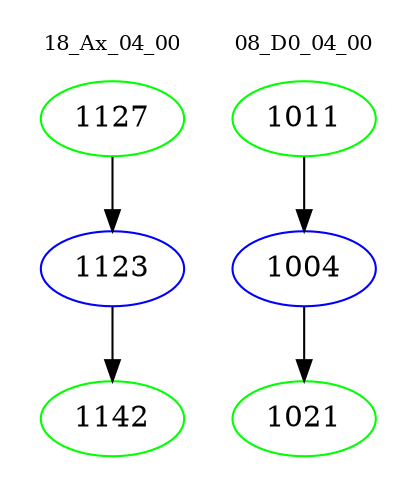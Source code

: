 digraph{
subgraph cluster_0 {
color = white
label = "18_Ax_04_00";
fontsize=10;
T0_1127 [label="1127", color="green"]
T0_1127 -> T0_1123 [color="black"]
T0_1123 [label="1123", color="blue"]
T0_1123 -> T0_1142 [color="black"]
T0_1142 [label="1142", color="green"]
}
subgraph cluster_1 {
color = white
label = "08_D0_04_00";
fontsize=10;
T1_1011 [label="1011", color="green"]
T1_1011 -> T1_1004 [color="black"]
T1_1004 [label="1004", color="blue"]
T1_1004 -> T1_1021 [color="black"]
T1_1021 [label="1021", color="green"]
}
}
